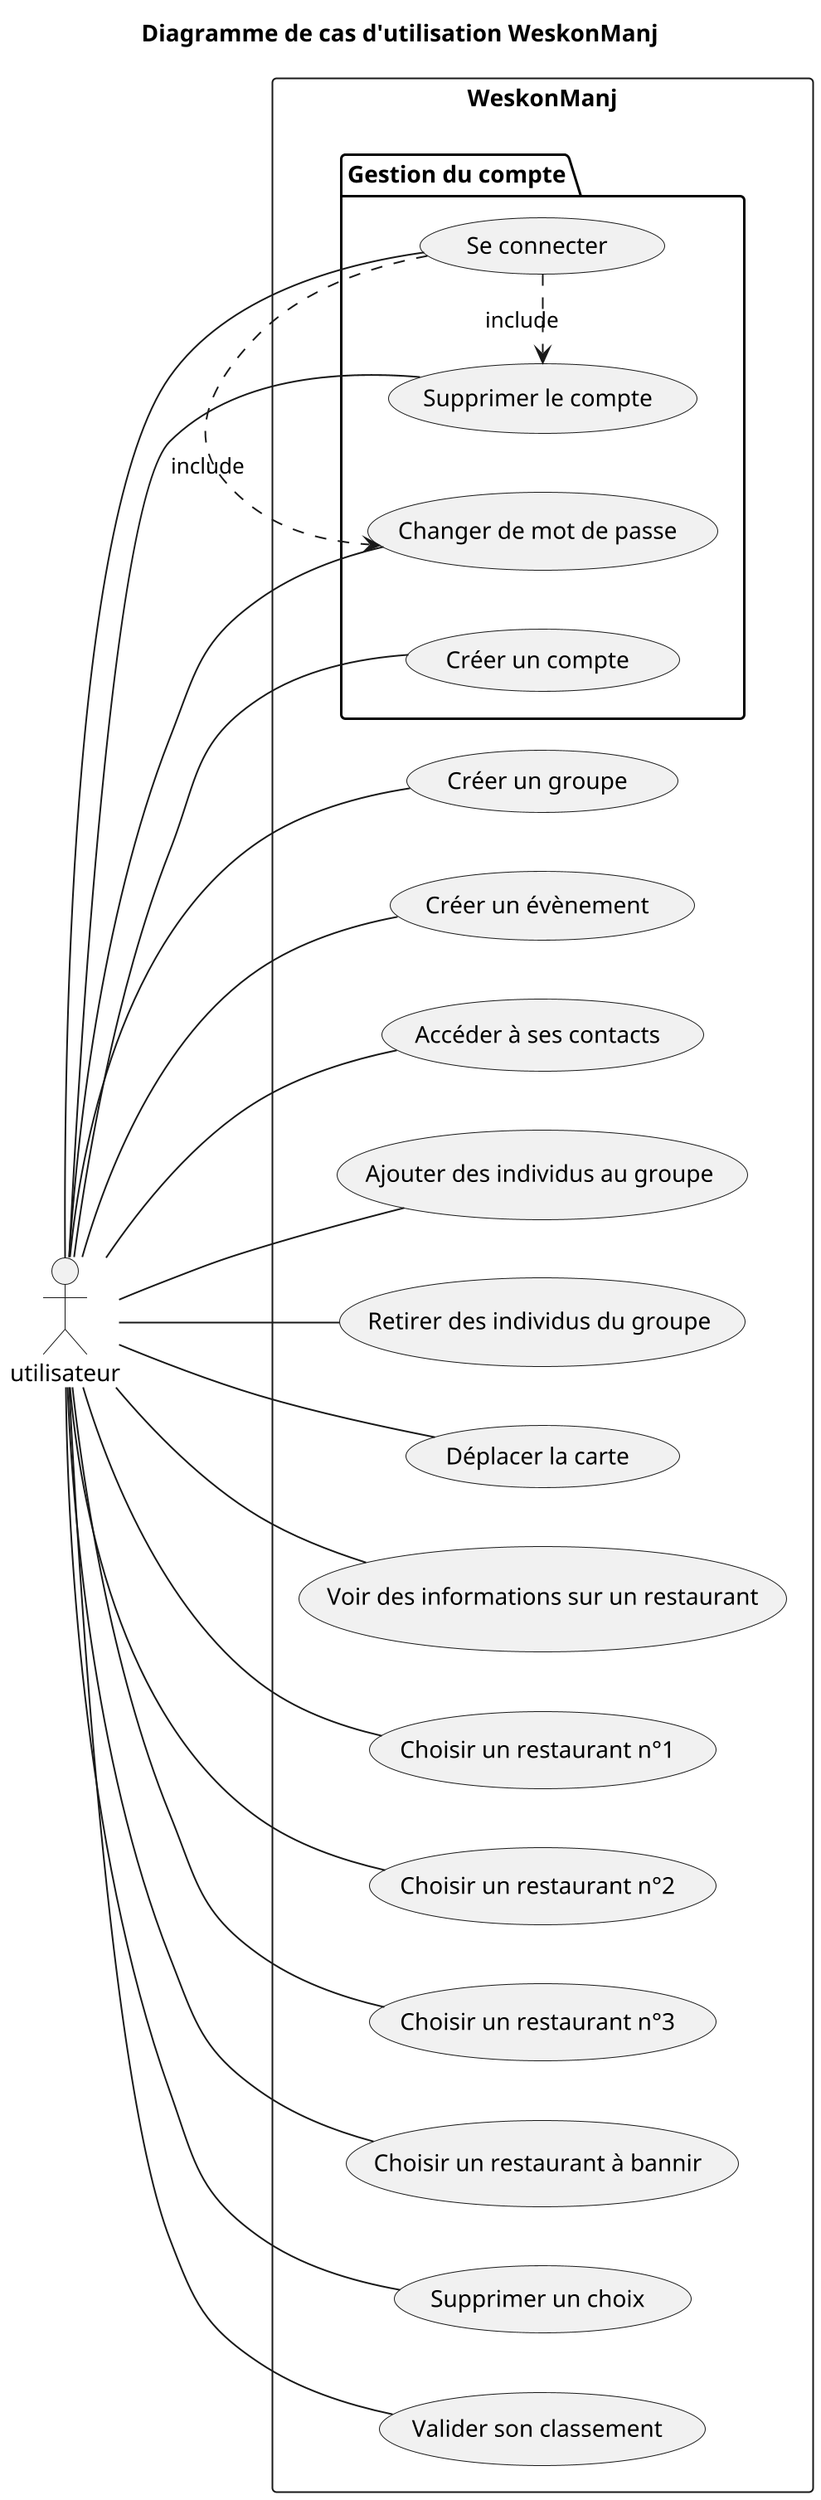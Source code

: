 @startuml UseCaseDiagramv1
title Diagramme de cas d'utilisation WeskonManj
scale 2
left to right direction
actor utilisateur as u



rectangle WeskonManj {
    package "Gestion du compte" {
        u -- (Créer un compte)
        u -- (Se connecter)
        u -- (Changer de mot de passe)
        u -- (Supprimer le compte)
        (Se connecter) .> (Supprimer le compte) : include
        (Se connecter) .> (Changer de mot de passe) : include
    }
    u -- (Créer un groupe)
    u -- (Créer un évènement)
    u -- (Accéder à ses contacts)
    u -- (Ajouter des individus au groupe)
    u -- (Retirer des individus du groupe)
    u -- (Déplacer la carte)
    u -- (Voir des informations sur un restaurant)
    u -- (Choisir un restaurant n°1)
    u -- (Choisir un restaurant n°2)
    u -- (Choisir un restaurant n°3)
    u -- (Choisir un restaurant à bannir)
    u -- (Supprimer un choix)
    u -- (Valider son classement)
}

@enduml